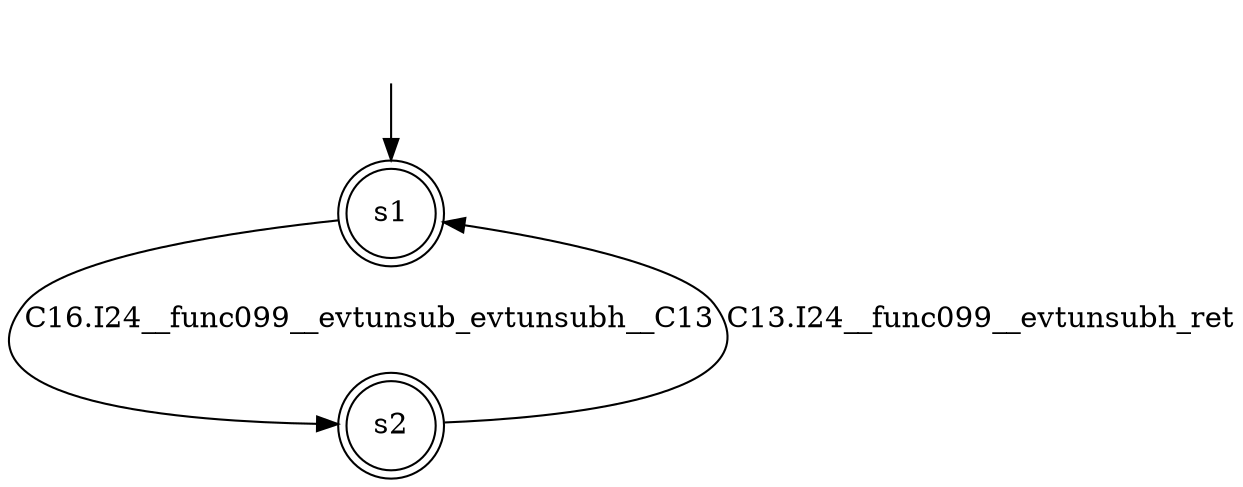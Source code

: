 digraph automaton {
	1 [label=<s1> shape="doublecircle"];
	2 [label=<s2> shape="doublecircle"];
	__init1 [label=<> shape="none"];
	__init1 -> 1;
	1 -> 2 [label=<C16.I24__func099__evtunsub_evtunsubh__C13> id="1-0-2"];
	2 -> 1 [label=<C13.I24__func099__evtunsubh_ret> id="2-0-1"];
}
